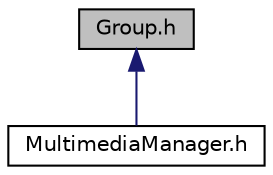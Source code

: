 digraph "Group.h"
{
 // LATEX_PDF_SIZE
  edge [fontname="Helvetica",fontsize="10",labelfontname="Helvetica",labelfontsize="10"];
  node [fontname="Helvetica",fontsize="10",shape=record];
  Node1 [label="Group.h",height=0.2,width=0.4,color="black", fillcolor="grey75", style="filled", fontcolor="black",tooltip="This file contains the Group class."];
  Node1 -> Node2 [dir="back",color="midnightblue",fontsize="10",style="solid"];
  Node2 [label="MultimediaManager.h",height=0.2,width=0.4,color="black", fillcolor="white", style="filled",URL="$MultimediaManager_8h_source.html",tooltip=" "];
}

